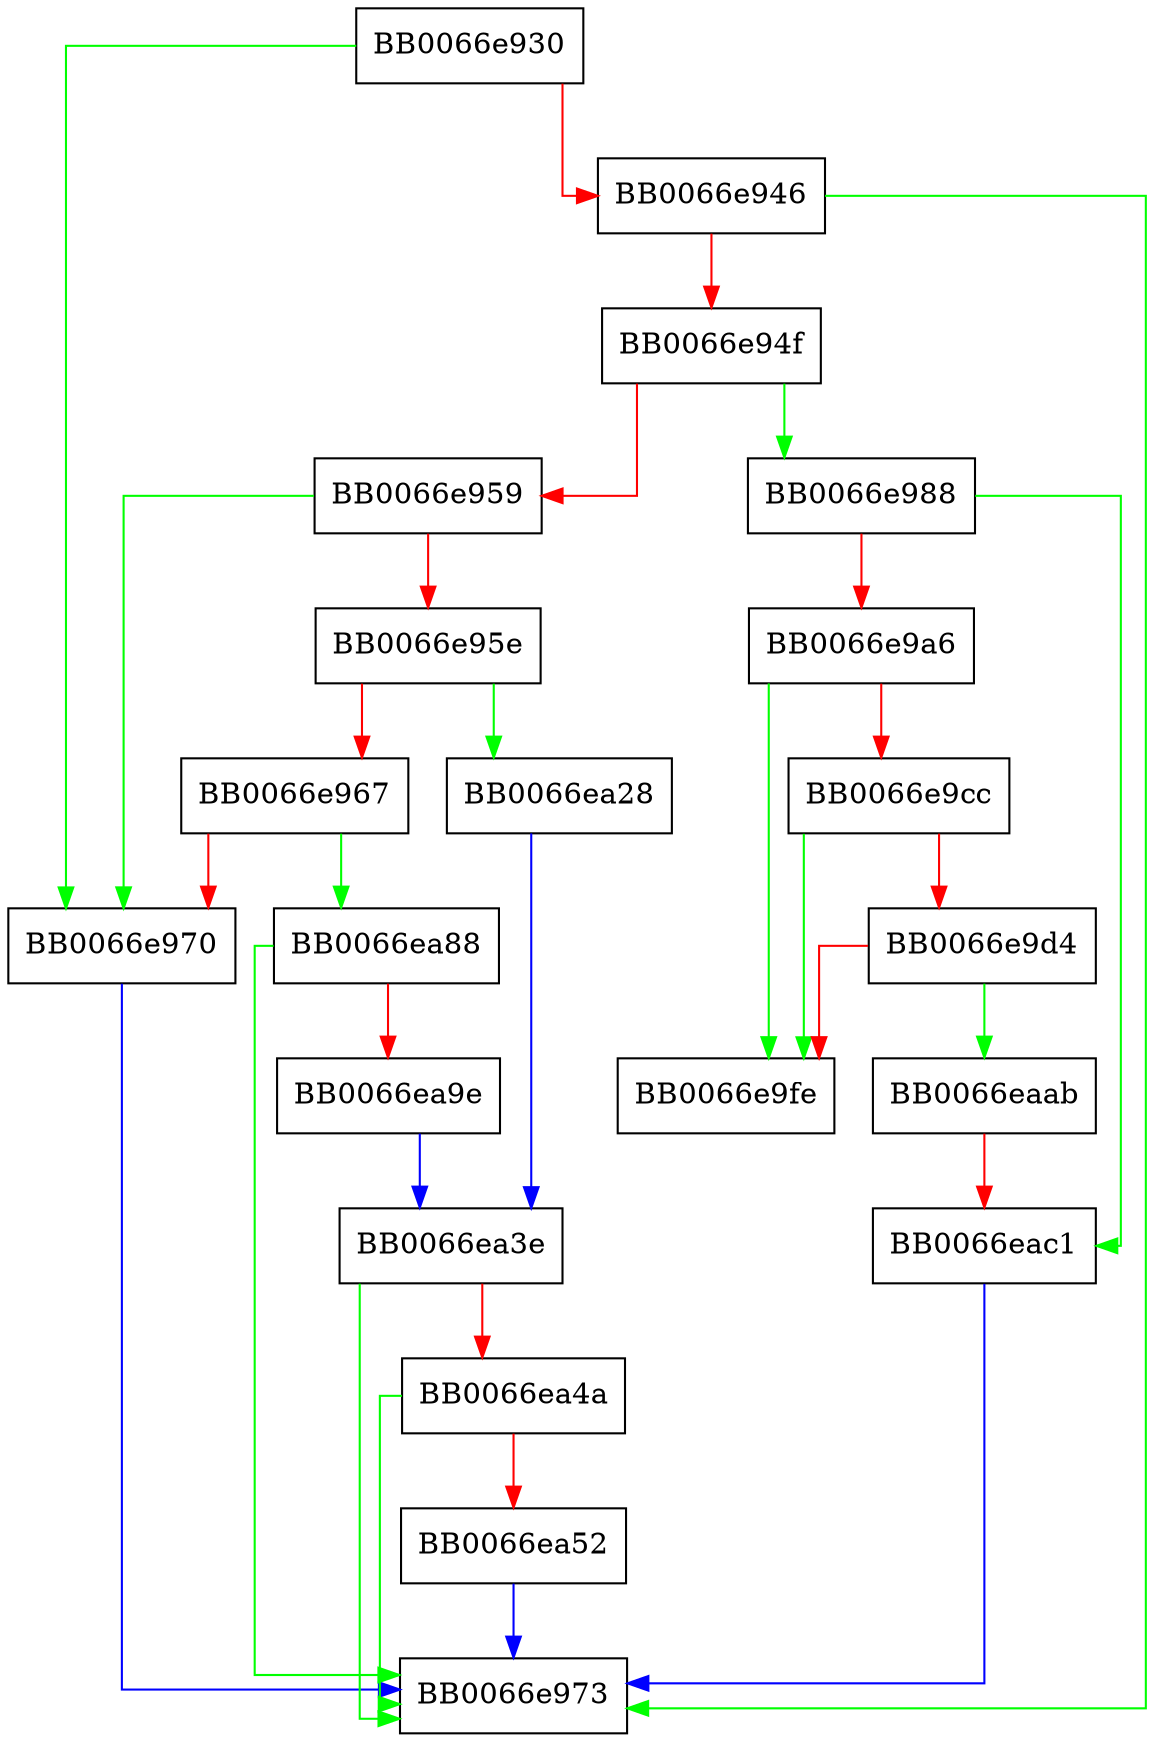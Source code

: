 digraph do_check_string {
  node [shape="box"];
  graph [splines=ortho];
  BB0066e930 -> BB0066e970 [color="green"];
  BB0066e930 -> BB0066e946 [color="red"];
  BB0066e946 -> BB0066e973 [color="green"];
  BB0066e946 -> BB0066e94f [color="red"];
  BB0066e94f -> BB0066e988 [color="green"];
  BB0066e94f -> BB0066e959 [color="red"];
  BB0066e959 -> BB0066e970 [color="green"];
  BB0066e959 -> BB0066e95e [color="red"];
  BB0066e95e -> BB0066ea28 [color="green"];
  BB0066e95e -> BB0066e967 [color="red"];
  BB0066e967 -> BB0066ea88 [color="green"];
  BB0066e967 -> BB0066e970 [color="red"];
  BB0066e970 -> BB0066e973 [color="blue"];
  BB0066e988 -> BB0066eac1 [color="green"];
  BB0066e988 -> BB0066e9a6 [color="red"];
  BB0066e9a6 -> BB0066e9fe [color="green"];
  BB0066e9a6 -> BB0066e9cc [color="red"];
  BB0066e9cc -> BB0066e9fe [color="green"];
  BB0066e9cc -> BB0066e9d4 [color="red"];
  BB0066e9d4 -> BB0066eaab [color="green"];
  BB0066e9d4 -> BB0066e9fe [color="red"];
  BB0066ea28 -> BB0066ea3e [color="blue"];
  BB0066ea3e -> BB0066e973 [color="green"];
  BB0066ea3e -> BB0066ea4a [color="red"];
  BB0066ea4a -> BB0066e973 [color="green"];
  BB0066ea4a -> BB0066ea52 [color="red"];
  BB0066ea52 -> BB0066e973 [color="blue"];
  BB0066ea88 -> BB0066e973 [color="green"];
  BB0066ea88 -> BB0066ea9e [color="red"];
  BB0066ea9e -> BB0066ea3e [color="blue"];
  BB0066eaab -> BB0066eac1 [color="red"];
  BB0066eac1 -> BB0066e973 [color="blue"];
}